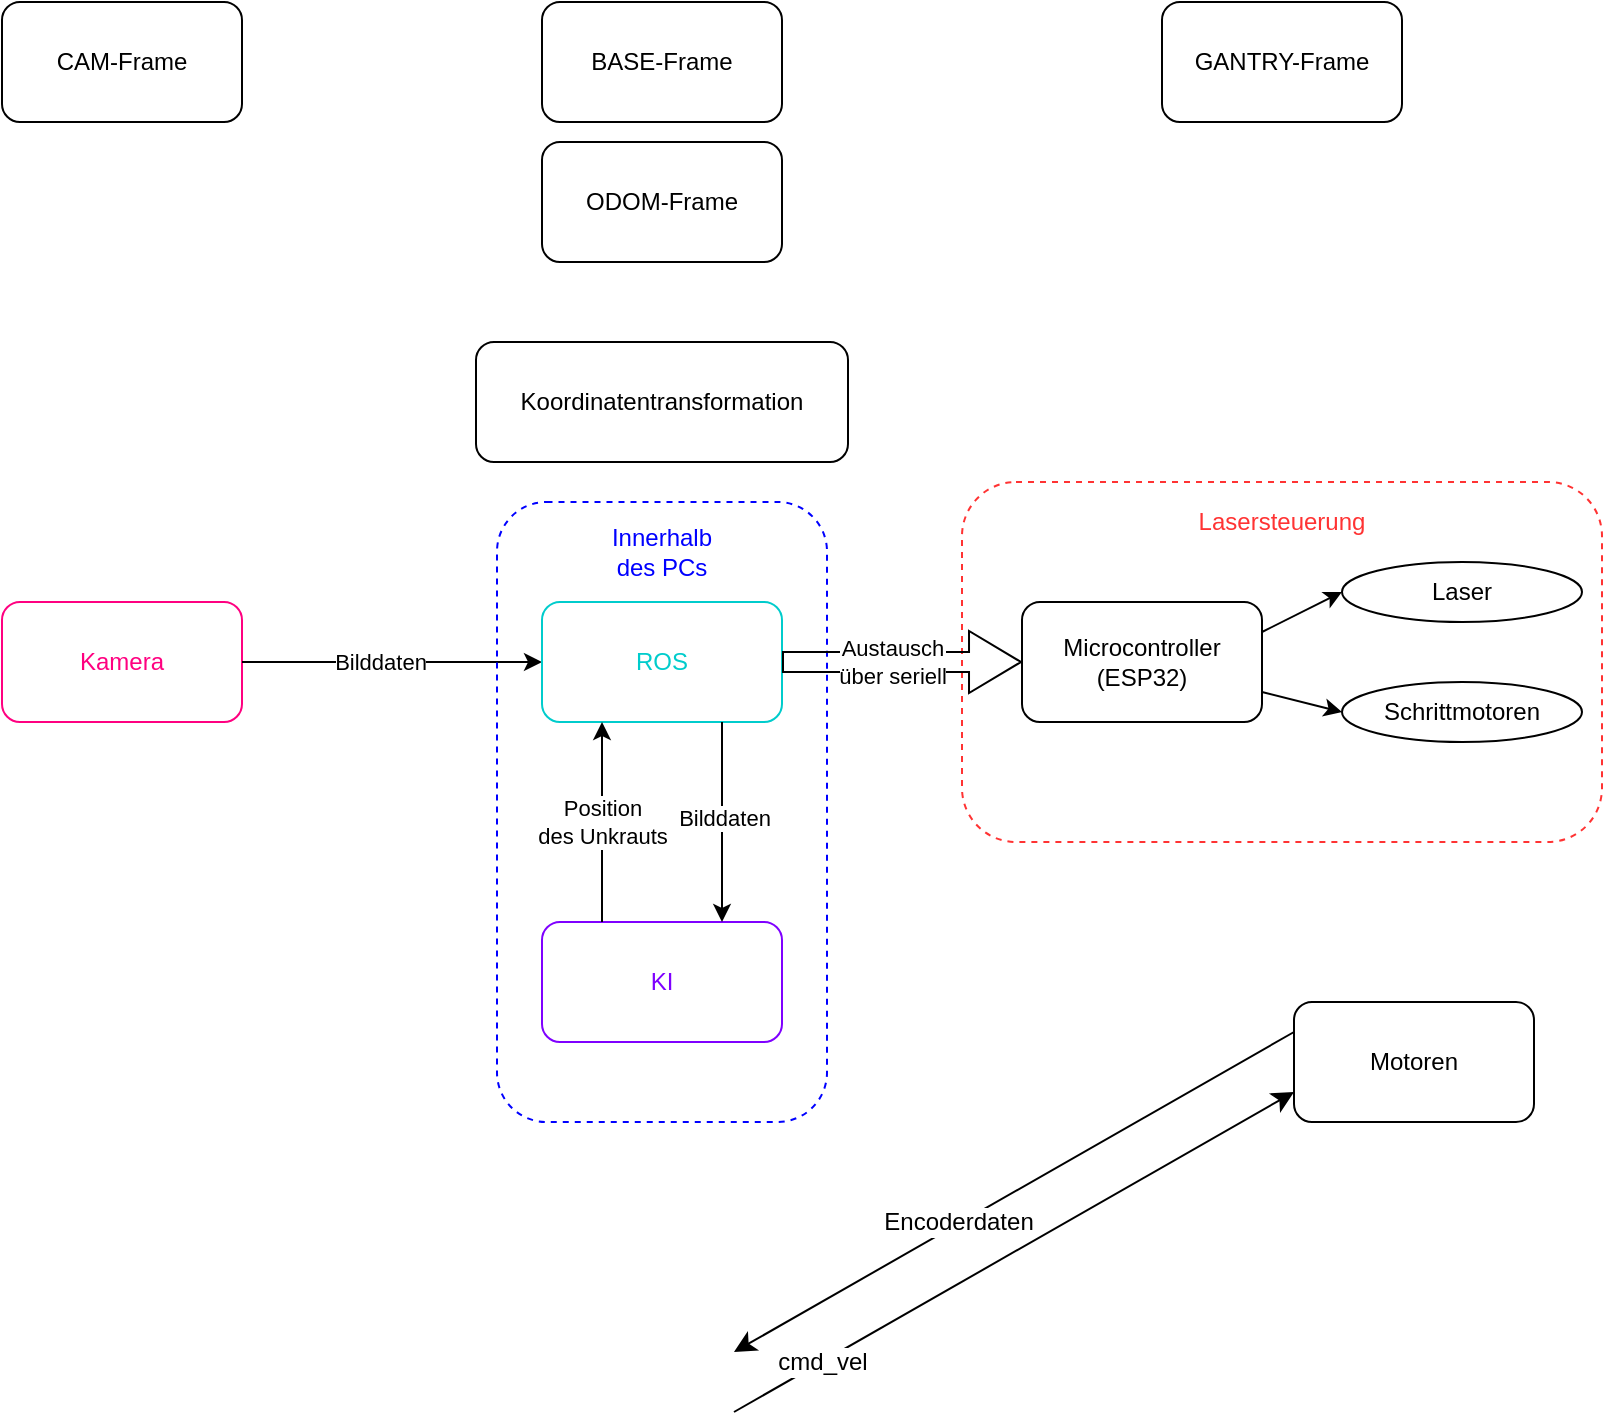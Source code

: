 <mxfile version="26.2.2" pages="2">
  <diagram name="Page-1" id="wtt48YbRe5ttvKdHWdu4">
    <mxGraphModel dx="1174" dy="611" grid="1" gridSize="10" guides="1" tooltips="1" connect="1" arrows="1" fold="1" page="1" pageScale="1" pageWidth="827" pageHeight="1169" math="0" shadow="0">
      <root>
        <mxCell id="0" />
        <mxCell id="1" parent="0" />
        <mxCell id="iBvbxO8lnX9BYuaIvIhf-1" value="Kamera" style="rounded=1;whiteSpace=wrap;html=1;strokeColor=#FF0080;fontColor=#FF0080;" parent="1" vertex="1">
          <mxGeometry x="14" y="400" width="120" height="60" as="geometry" />
        </mxCell>
        <mxCell id="iBvbxO8lnX9BYuaIvIhf-2" value="" style="endArrow=classic;html=1;rounded=0;exitX=1;exitY=0.5;exitDx=0;exitDy=0;entryX=0;entryY=0.5;entryDx=0;entryDy=0;" parent="1" source="iBvbxO8lnX9BYuaIvIhf-1" target="iBvbxO8lnX9BYuaIvIhf-4" edge="1">
          <mxGeometry width="50" height="50" relative="1" as="geometry">
            <mxPoint x="364" y="650" as="sourcePoint" />
            <mxPoint x="284" y="550" as="targetPoint" />
          </mxGeometry>
        </mxCell>
        <mxCell id="iBvbxO8lnX9BYuaIvIhf-3" value="Bilddaten" style="edgeLabel;html=1;align=center;verticalAlign=middle;resizable=0;points=[];" parent="iBvbxO8lnX9BYuaIvIhf-2" vertex="1" connectable="0">
          <mxGeometry x="0.283" y="3" relative="1" as="geometry">
            <mxPoint x="-27" y="3" as="offset" />
          </mxGeometry>
        </mxCell>
        <mxCell id="iBvbxO8lnX9BYuaIvIhf-4" value="ROS" style="rounded=1;whiteSpace=wrap;html=1;strokeColor=#00CCCC;fontColor=#00CCCC;" parent="1" vertex="1">
          <mxGeometry x="284" y="400" width="120" height="60" as="geometry" />
        </mxCell>
        <mxCell id="iBvbxO8lnX9BYuaIvIhf-5" value="KI" style="rounded=1;whiteSpace=wrap;html=1;strokeColor=#7F00FF;fontColor=#7F00FF;" parent="1" vertex="1">
          <mxGeometry x="284" y="560" width="120" height="60" as="geometry" />
        </mxCell>
        <mxCell id="iBvbxO8lnX9BYuaIvIhf-6" value="Position&lt;div&gt;des Unkrauts&lt;/div&gt;" style="endArrow=classic;html=1;rounded=0;entryX=0.25;entryY=1;entryDx=0;entryDy=0;exitX=0.25;exitY=0;exitDx=0;exitDy=0;" parent="1" source="iBvbxO8lnX9BYuaIvIhf-5" target="iBvbxO8lnX9BYuaIvIhf-4" edge="1">
          <mxGeometry width="50" height="50" relative="1" as="geometry">
            <mxPoint x="254" y="540" as="sourcePoint" />
            <mxPoint x="304" y="490" as="targetPoint" />
          </mxGeometry>
        </mxCell>
        <mxCell id="iBvbxO8lnX9BYuaIvIhf-7" value="" style="endArrow=classic;html=1;rounded=0;entryX=0.75;entryY=0;entryDx=0;entryDy=0;exitX=0.75;exitY=1;exitDx=0;exitDy=0;" parent="1" source="iBvbxO8lnX9BYuaIvIhf-4" target="iBvbxO8lnX9BYuaIvIhf-5" edge="1">
          <mxGeometry width="50" height="50" relative="1" as="geometry">
            <mxPoint x="374" y="480" as="sourcePoint" />
            <mxPoint x="334" y="510" as="targetPoint" />
          </mxGeometry>
        </mxCell>
        <mxCell id="iBvbxO8lnX9BYuaIvIhf-8" value="Bilddaten" style="edgeLabel;html=1;align=center;verticalAlign=middle;resizable=0;points=[];" parent="iBvbxO8lnX9BYuaIvIhf-7" vertex="1" connectable="0">
          <mxGeometry x="-0.048" y="1" relative="1" as="geometry">
            <mxPoint as="offset" />
          </mxGeometry>
        </mxCell>
        <mxCell id="iBvbxO8lnX9BYuaIvIhf-9" value="Microcontroller&lt;div&gt;(ESP32)&lt;/div&gt;" style="rounded=1;whiteSpace=wrap;html=1;" parent="1" vertex="1">
          <mxGeometry x="524" y="400" width="120" height="60" as="geometry" />
        </mxCell>
        <mxCell id="iBvbxO8lnX9BYuaIvIhf-10" value="Laser" style="ellipse;whiteSpace=wrap;html=1;" parent="1" vertex="1">
          <mxGeometry x="684" y="380" width="120" height="30" as="geometry" />
        </mxCell>
        <mxCell id="iBvbxO8lnX9BYuaIvIhf-11" value="Schrittmotoren" style="ellipse;whiteSpace=wrap;html=1;" parent="1" vertex="1">
          <mxGeometry x="684" y="440" width="120" height="30" as="geometry" />
        </mxCell>
        <mxCell id="iBvbxO8lnX9BYuaIvIhf-12" value="" style="endArrow=classic;html=1;rounded=0;entryX=0;entryY=0.5;entryDx=0;entryDy=0;exitX=1;exitY=0.25;exitDx=0;exitDy=0;" parent="1" source="iBvbxO8lnX9BYuaIvIhf-9" target="iBvbxO8lnX9BYuaIvIhf-10" edge="1">
          <mxGeometry width="50" height="50" relative="1" as="geometry">
            <mxPoint x="384" y="510" as="sourcePoint" />
            <mxPoint x="684" y="400" as="targetPoint" />
          </mxGeometry>
        </mxCell>
        <mxCell id="iBvbxO8lnX9BYuaIvIhf-13" value="" style="endArrow=classic;html=1;rounded=0;entryX=0;entryY=0.5;entryDx=0;entryDy=0;exitX=1;exitY=0.75;exitDx=0;exitDy=0;" parent="1" source="iBvbxO8lnX9BYuaIvIhf-9" target="iBvbxO8lnX9BYuaIvIhf-11" edge="1">
          <mxGeometry width="50" height="50" relative="1" as="geometry">
            <mxPoint x="384" y="510" as="sourcePoint" />
            <mxPoint x="434" y="460" as="targetPoint" />
          </mxGeometry>
        </mxCell>
        <mxCell id="iBvbxO8lnX9BYuaIvIhf-14" value="" style="rounded=1;whiteSpace=wrap;html=1;fillColor=none;dashed=1;fontColor=#0000FF;strokeColor=#0000FF;" parent="1" vertex="1">
          <mxGeometry x="261.5" y="350" width="165" height="310" as="geometry" />
        </mxCell>
        <mxCell id="iBvbxO8lnX9BYuaIvIhf-15" value="Innerhalb des PCs" style="text;html=1;align=center;verticalAlign=middle;whiteSpace=wrap;rounded=0;fontColor=#0000FF;" parent="1" vertex="1">
          <mxGeometry x="314" y="360" width="60" height="30" as="geometry" />
        </mxCell>
        <mxCell id="iBvbxO8lnX9BYuaIvIhf-16" value="" style="rounded=1;whiteSpace=wrap;html=1;fillColor=none;dashed=1;strokeColor=#FF3333;" parent="1" vertex="1">
          <mxGeometry x="494" y="340" width="320" height="180" as="geometry" />
        </mxCell>
        <mxCell id="iBvbxO8lnX9BYuaIvIhf-17" value="Lasersteuerung" style="text;html=1;align=center;verticalAlign=middle;whiteSpace=wrap;rounded=0;fontColor=#FF3333;" parent="1" vertex="1">
          <mxGeometry x="604" y="350" width="100" height="20" as="geometry" />
        </mxCell>
        <mxCell id="iBvbxO8lnX9BYuaIvIhf-18" value="" style="shape=flexArrow;endArrow=classic;html=1;rounded=0;entryX=0;entryY=0.5;entryDx=0;entryDy=0;exitX=1;exitY=0.5;exitDx=0;exitDy=0;width=10;endSize=8.33;" parent="1" source="iBvbxO8lnX9BYuaIvIhf-4" target="iBvbxO8lnX9BYuaIvIhf-9" edge="1">
          <mxGeometry width="50" height="50" relative="1" as="geometry">
            <mxPoint x="504" y="590" as="sourcePoint" />
            <mxPoint x="474" y="530" as="targetPoint" />
          </mxGeometry>
        </mxCell>
        <mxCell id="iBvbxO8lnX9BYuaIvIhf-19" value="Austausch&lt;div&gt;über seriell&lt;/div&gt;" style="edgeLabel;html=1;align=center;verticalAlign=middle;resizable=0;points=[];" parent="iBvbxO8lnX9BYuaIvIhf-18" vertex="1" connectable="0">
          <mxGeometry x="-0.176" relative="1" as="geometry">
            <mxPoint x="5" as="offset" />
          </mxGeometry>
        </mxCell>
        <mxCell id="9FJz6i8ub-TDWVriTueq-1" value="CAM-Frame" style="rounded=1;whiteSpace=wrap;html=1;" vertex="1" parent="1">
          <mxGeometry x="14" y="100" width="120" height="60" as="geometry" />
        </mxCell>
        <mxCell id="9FJz6i8ub-TDWVriTueq-2" value="ODOM-Frame" style="rounded=1;whiteSpace=wrap;html=1;" vertex="1" parent="1">
          <mxGeometry x="284" y="170" width="120" height="60" as="geometry" />
        </mxCell>
        <mxCell id="9FJz6i8ub-TDWVriTueq-4" value="GANTRY-Frame" style="rounded=1;whiteSpace=wrap;html=1;" vertex="1" parent="1">
          <mxGeometry x="594" y="100" width="120" height="60" as="geometry" />
        </mxCell>
        <mxCell id="9FJz6i8ub-TDWVriTueq-5" value="BASE-Frame" style="rounded=1;whiteSpace=wrap;html=1;" vertex="1" parent="1">
          <mxGeometry x="284" y="100" width="120" height="60" as="geometry" />
        </mxCell>
        <mxCell id="9FJz6i8ub-TDWVriTueq-6" value="Koordinatentransformation" style="rounded=1;whiteSpace=wrap;html=1;" vertex="1" parent="1">
          <mxGeometry x="251" y="270" width="186" height="60" as="geometry" />
        </mxCell>
        <mxCell id="9FJz6i8ub-TDWVriTueq-8" style="edgeStyle=none;curved=1;rounded=0;orthogonalLoop=1;jettySize=auto;html=1;exitX=0;exitY=0.25;exitDx=0;exitDy=0;fontSize=12;startSize=8;endSize=8;" edge="1" parent="1" source="9FJz6i8ub-TDWVriTueq-7">
          <mxGeometry relative="1" as="geometry">
            <mxPoint x="380" y="775" as="targetPoint" />
          </mxGeometry>
        </mxCell>
        <mxCell id="9FJz6i8ub-TDWVriTueq-11" value="Encoderdaten" style="edgeLabel;html=1;align=center;verticalAlign=middle;resizable=0;points=[];fontSize=12;" vertex="1" connectable="0" parent="9FJz6i8ub-TDWVriTueq-8">
          <mxGeometry x="0.2" y="-1" relative="1" as="geometry">
            <mxPoint as="offset" />
          </mxGeometry>
        </mxCell>
        <mxCell id="9FJz6i8ub-TDWVriTueq-7" value="Motoren" style="rounded=1;whiteSpace=wrap;html=1;" vertex="1" parent="1">
          <mxGeometry x="660" y="600" width="120" height="60" as="geometry" />
        </mxCell>
        <mxCell id="9FJz6i8ub-TDWVriTueq-9" style="edgeStyle=none;curved=1;rounded=0;orthogonalLoop=1;jettySize=auto;html=1;fontSize=12;startSize=8;endSize=8;entryX=0;entryY=0.75;entryDx=0;entryDy=0;" edge="1" parent="1" target="9FJz6i8ub-TDWVriTueq-7">
          <mxGeometry relative="1" as="geometry">
            <mxPoint x="450" y="830" as="targetPoint" />
            <mxPoint x="380" y="805" as="sourcePoint" />
          </mxGeometry>
        </mxCell>
        <mxCell id="9FJz6i8ub-TDWVriTueq-10" value="cmd_vel" style="edgeLabel;html=1;align=center;verticalAlign=middle;resizable=0;points=[];fontSize=12;" vertex="1" connectable="0" parent="9FJz6i8ub-TDWVriTueq-9">
          <mxGeometry x="-0.689" relative="1" as="geometry">
            <mxPoint as="offset" />
          </mxGeometry>
        </mxCell>
      </root>
    </mxGraphModel>
  </diagram>
  <diagram id="dHmdNblNlpwiG-6gkuwb" name="Page-2">
    <mxGraphModel dx="1190" dy="717" grid="1" gridSize="10" guides="1" tooltips="1" connect="1" arrows="1" fold="1" page="1" pageScale="1" pageWidth="1169" pageHeight="827" math="0" shadow="0">
      <root>
        <mxCell id="0" />
        <mxCell id="1" parent="0" />
        <mxCell id="MIacoEsUw-lJhR9BbtXd-20" style="edgeStyle=orthogonalEdgeStyle;rounded=0;orthogonalLoop=1;jettySize=auto;html=1;exitX=1;exitY=0.5;exitDx=0;exitDy=0;entryX=0;entryY=0.5;entryDx=0;entryDy=0;dashed=1;dashPattern=1 1;strokeWidth=3;" edge="1" parent="1" source="MIacoEsUw-lJhR9BbtXd-1" target="MIacoEsUw-lJhR9BbtXd-2">
          <mxGeometry relative="1" as="geometry" />
        </mxCell>
        <mxCell id="MIacoEsUw-lJhR9BbtXd-1" value="&lt;span style=&quot;color: rgb(255, 51, 153);&quot;&gt;Kamera&lt;/span&gt;" style="rounded=1;whiteSpace=wrap;html=1;strokeColor=#FF3399;" vertex="1" parent="1">
          <mxGeometry x="90" y="190" width="120" height="60" as="geometry" />
        </mxCell>
        <mxCell id="MIacoEsUw-lJhR9BbtXd-2" value="&lt;span style=&quot;color: rgb(127, 0, 255);&quot;&gt;KI&lt;/span&gt;" style="rounded=1;whiteSpace=wrap;html=1;strokeColor=#7F00FF;" vertex="1" parent="1">
          <mxGeometry x="420" y="190" width="120" height="60" as="geometry" />
        </mxCell>
        <mxCell id="wMu8qNbeHZW5iZgzOgKc-12" style="edgeStyle=orthogonalEdgeStyle;rounded=0;orthogonalLoop=1;jettySize=auto;html=1;exitX=0.25;exitY=1;exitDx=0;exitDy=0;entryX=0;entryY=0.5;entryDx=0;entryDy=0;strokeColor=#FF0000;" edge="1" parent="1" source="MIacoEsUw-lJhR9BbtXd-3" target="wMu8qNbeHZW5iZgzOgKc-3">
          <mxGeometry relative="1" as="geometry" />
        </mxCell>
        <mxCell id="MIacoEsUw-lJhR9BbtXd-3" value="&lt;span style=&quot;color: rgb(255, 0, 0);&quot;&gt;Lasersystem&lt;/span&gt;&lt;div&gt;&lt;span style=&quot;color: rgb(255, 0, 0);&quot;&gt;(ESP32)&lt;/span&gt;&lt;/div&gt;" style="rounded=1;whiteSpace=wrap;html=1;strokeColor=#FF0000;" vertex="1" parent="1">
          <mxGeometry x="750" y="190" width="120" height="60" as="geometry" />
        </mxCell>
        <mxCell id="MIacoEsUw-lJhR9BbtXd-6" value="" style="swimlane;childLayout=stackLayout;horizontal=1;fillColor=none;horizontalStack=1;resizeParent=1;resizeParentMax=0;resizeLast=0;collapsible=0;strokeColor=none;stackBorder=10;stackSpacing=-12;resizable=1;align=center;points=[];whiteSpace=wrap;html=1;" vertex="1" parent="1">
          <mxGeometry y="30" width="970" height="100" as="geometry" />
        </mxCell>
        <mxCell id="MIacoEsUw-lJhR9BbtXd-7" value="Kamera macht Bilder" style="shape=step;perimeter=stepPerimeter;fixedSize=1;points=[];whiteSpace=wrap;html=1;strokeColor=#FF3399;" vertex="1" parent="MIacoEsUw-lJhR9BbtXd-6">
          <mxGeometry x="10" y="33" width="300" height="57" as="geometry" />
        </mxCell>
        <mxCell id="MIacoEsUw-lJhR9BbtXd-8" value="KI erkennt Unkraut auf den Bildern" style="shape=step;perimeter=stepPerimeter;fixedSize=1;points=[];whiteSpace=wrap;html=1;strokeColor=#7F00FF;" vertex="1" parent="MIacoEsUw-lJhR9BbtXd-6">
          <mxGeometry x="298" y="33" width="392" height="57" as="geometry" />
        </mxCell>
        <mxCell id="MIacoEsUw-lJhR9BbtXd-9" value="Lasersystem vernichtet&amp;nbsp;&lt;div&gt;das Unkraut im Fahren&lt;/div&gt;" style="shape=step;perimeter=stepPerimeter;fixedSize=1;points=[];whiteSpace=wrap;html=1;strokeColor=#FF0000;" vertex="1" parent="MIacoEsUw-lJhR9BbtXd-6">
          <mxGeometry x="678" y="33" width="282" height="57" as="geometry" />
        </mxCell>
        <mxCell id="MIacoEsUw-lJhR9BbtXd-10" value="Steuerung des Roboters" style="swimlane;whiteSpace=wrap;html=1;" vertex="1" parent="1">
          <mxGeometry x="20" y="490" width="400" height="120" as="geometry">
            <mxRectangle x="20" y="450" width="170" height="30" as="alternateBounds" />
          </mxGeometry>
        </mxCell>
        <mxCell id="MIacoEsUw-lJhR9BbtXd-4" value="Motoren&lt;div&gt;(Differentialantrieb)&lt;/div&gt;" style="rounded=1;whiteSpace=wrap;html=1;" vertex="1" parent="MIacoEsUw-lJhR9BbtXd-10">
          <mxGeometry x="260" y="40" width="120" height="60" as="geometry" />
        </mxCell>
        <mxCell id="MIacoEsUw-lJhR9BbtXd-11" value="Controller&lt;div&gt;(Steam Deck)&lt;/div&gt;" style="rounded=1;whiteSpace=wrap;html=1;" vertex="1" parent="MIacoEsUw-lJhR9BbtXd-10">
          <mxGeometry x="20" y="40" width="120" height="60" as="geometry" />
        </mxCell>
        <mxCell id="MIacoEsUw-lJhR9BbtXd-12" value="" style="shape=flexArrow;endArrow=classic;html=1;rounded=0;exitX=1;exitY=0.5;exitDx=0;exitDy=0;" edge="1" parent="MIacoEsUw-lJhR9BbtXd-10" source="MIacoEsUw-lJhR9BbtXd-11" target="MIacoEsUw-lJhR9BbtXd-4">
          <mxGeometry width="50" height="50" relative="1" as="geometry">
            <mxPoint x="530" y="-70" as="sourcePoint" />
            <mxPoint x="580" y="-120" as="targetPoint" />
          </mxGeometry>
        </mxCell>
        <mxCell id="MIacoEsUw-lJhR9BbtXd-13" value="&amp;nbsp;cmd_vel&amp;nbsp;" style="edgeLabel;html=1;align=center;verticalAlign=middle;resizable=0;points=[];" vertex="1" connectable="0" parent="MIacoEsUw-lJhR9BbtXd-12">
          <mxGeometry x="0.367" y="-2" relative="1" as="geometry">
            <mxPoint x="-22" y="-12" as="offset" />
          </mxGeometry>
        </mxCell>
        <mxCell id="MIacoEsUw-lJhR9BbtXd-22" style="edgeStyle=orthogonalEdgeStyle;rounded=0;orthogonalLoop=1;jettySize=auto;html=1;exitX=1;exitY=0.5;exitDx=0;exitDy=0;dashed=1;dashPattern=1 1;strokeWidth=3;entryX=0;entryY=0.5;entryDx=0;entryDy=0;" edge="1" parent="1" target="MIacoEsUw-lJhR9BbtXd-3">
          <mxGeometry relative="1" as="geometry">
            <mxPoint x="540" y="219.5" as="sourcePoint" />
            <mxPoint x="750" y="220" as="targetPoint" />
          </mxGeometry>
        </mxCell>
        <mxCell id="MIacoEsUw-lJhR9BbtXd-23" value="&lt;span style=&quot;color: rgb(0, 204, 204);&quot;&gt;ROS&lt;/span&gt;" style="shape=parallelogram;perimeter=parallelogramPerimeter;whiteSpace=wrap;html=1;fixedSize=1;strokeColor=#00CCCC;" vertex="1" parent="1">
          <mxGeometry x="250" y="270" width="120" height="30" as="geometry" />
        </mxCell>
        <mxCell id="MIacoEsUw-lJhR9BbtXd-25" value="" style="endArrow=classic;html=1;rounded=0;entryX=0;entryY=0.5;entryDx=0;entryDy=0;" edge="1" parent="1" target="MIacoEsUw-lJhR9BbtXd-23">
          <mxGeometry width="50" height="50" relative="1" as="geometry">
            <mxPoint x="210" y="240" as="sourcePoint" />
            <mxPoint x="460" y="260" as="targetPoint" />
          </mxGeometry>
        </mxCell>
        <mxCell id="MIacoEsUw-lJhR9BbtXd-26" value="" style="endArrow=classic;html=1;rounded=0;exitX=1;exitY=0.5;exitDx=0;exitDy=0;entryX=0;entryY=0.75;entryDx=0;entryDy=0;" edge="1" parent="1" source="MIacoEsUw-lJhR9BbtXd-23" target="MIacoEsUw-lJhR9BbtXd-2">
          <mxGeometry width="50" height="50" relative="1" as="geometry">
            <mxPoint x="160" y="260" as="sourcePoint" />
            <mxPoint x="260" y="335" as="targetPoint" />
          </mxGeometry>
        </mxCell>
        <mxCell id="MIacoEsUw-lJhR9BbtXd-28" value="Bilddaten" style="edgeLabel;html=1;align=center;verticalAlign=middle;resizable=0;points=[];" vertex="1" connectable="0" parent="MIacoEsUw-lJhR9BbtXd-26">
          <mxGeometry x="0.219" relative="1" as="geometry">
            <mxPoint x="-86" as="offset" />
          </mxGeometry>
        </mxCell>
        <mxCell id="MIacoEsUw-lJhR9BbtXd-27" value="&lt;span style=&quot;color: rgb(0, 204, 204);&quot;&gt;ROS&lt;/span&gt;" style="shape=parallelogram;perimeter=parallelogramPerimeter;whiteSpace=wrap;html=1;fixedSize=1;strokeColor=#00CCCC;" vertex="1" parent="1">
          <mxGeometry x="570" y="330" width="120" height="30" as="geometry" />
        </mxCell>
        <mxCell id="MIacoEsUw-lJhR9BbtXd-29" value="" style="endArrow=classic;html=1;rounded=0;exitX=1;exitY=0.75;exitDx=0;exitDy=0;entryX=0.25;entryY=0;entryDx=0;entryDy=0;" edge="1" parent="1" source="MIacoEsUw-lJhR9BbtXd-2" target="MIacoEsUw-lJhR9BbtXd-27">
          <mxGeometry width="50" height="50" relative="1" as="geometry">
            <mxPoint x="560" y="280" as="sourcePoint" />
            <mxPoint x="610" y="230" as="targetPoint" />
          </mxGeometry>
        </mxCell>
        <mxCell id="MIacoEsUw-lJhR9BbtXd-30" value="Unkraut-Positionen&amp;nbsp;&lt;div&gt;(CAM-Frame)&lt;/div&gt;" style="edgeLabel;html=1;align=center;verticalAlign=middle;resizable=0;points=[];" vertex="1" connectable="0" parent="MIacoEsUw-lJhR9BbtXd-29">
          <mxGeometry x="-0.055" relative="1" as="geometry">
            <mxPoint x="2" as="offset" />
          </mxGeometry>
        </mxCell>
        <mxCell id="MIacoEsUw-lJhR9BbtXd-31" value="" style="endArrow=classic;html=1;rounded=0;exitX=0.75;exitY=0;exitDx=0;exitDy=0;entryX=0;entryY=0.75;entryDx=0;entryDy=0;" edge="1" parent="1" source="MIacoEsUw-lJhR9BbtXd-27" target="MIacoEsUw-lJhR9BbtXd-3">
          <mxGeometry width="50" height="50" relative="1" as="geometry">
            <mxPoint x="760" y="270" as="sourcePoint" />
            <mxPoint x="815" y="340" as="targetPoint" />
          </mxGeometry>
        </mxCell>
        <mxCell id="MIacoEsUw-lJhR9BbtXd-32" value="Unkraut-Positionen&amp;nbsp;&lt;div&gt;(GANTRY-Frame)&lt;/div&gt;&lt;div&gt;[seriell]&lt;/div&gt;" style="edgeLabel;html=1;align=center;verticalAlign=middle;resizable=0;points=[];" vertex="1" connectable="0" parent="MIacoEsUw-lJhR9BbtXd-31">
          <mxGeometry x="-0.055" relative="1" as="geometry">
            <mxPoint x="-2" as="offset" />
          </mxGeometry>
        </mxCell>
        <mxCell id="MIacoEsUw-lJhR9BbtXd-33" value="&lt;span style=&quot;color: rgb(204, 102, 0);&quot;&gt;Koordinatentransformation&lt;/span&gt;" style="rounded=1;whiteSpace=wrap;html=1;strokeColor=#CC6600;" vertex="1" parent="1">
          <mxGeometry x="535" y="450" width="190" height="60" as="geometry" />
        </mxCell>
        <mxCell id="MIacoEsUw-lJhR9BbtXd-34" value="Filter &amp;amp; Clusterer" style="ellipse;whiteSpace=wrap;html=1;" vertex="1" parent="1">
          <mxGeometry x="840" y="460" width="120" height="40" as="geometry" />
        </mxCell>
        <mxCell id="MIacoEsUw-lJhR9BbtXd-42" value="" style="endArrow=classic;startArrow=classic;html=1;rounded=0;entryX=0;entryY=0.5;entryDx=0;entryDy=0;exitX=1;exitY=0.5;exitDx=0;exitDy=0;" edge="1" parent="1" source="MIacoEsUw-lJhR9BbtXd-33" target="MIacoEsUw-lJhR9BbtXd-34">
          <mxGeometry width="50" height="50" relative="1" as="geometry">
            <mxPoint x="560" y="430" as="sourcePoint" />
            <mxPoint x="610" y="380" as="targetPoint" />
          </mxGeometry>
        </mxCell>
        <mxCell id="MIacoEsUw-lJhR9BbtXd-43" value="" style="shape=flexArrow;endArrow=classic;startArrow=classic;html=1;rounded=0;exitX=0.5;exitY=0;exitDx=0;exitDy=0;entryX=0.5;entryY=1;entryDx=0;entryDy=0;" edge="1" parent="1" source="MIacoEsUw-lJhR9BbtXd-33" target="MIacoEsUw-lJhR9BbtXd-27">
          <mxGeometry width="100" height="100" relative="1" as="geometry">
            <mxPoint x="500" y="380" as="sourcePoint" />
            <mxPoint x="600" y="280" as="targetPoint" />
          </mxGeometry>
        </mxCell>
        <mxCell id="MIacoEsUw-lJhR9BbtXd-44" value="Gyroskop" style="rounded=1;whiteSpace=wrap;html=1;" vertex="1" parent="1">
          <mxGeometry x="280" y="399" width="120" height="30" as="geometry" />
        </mxCell>
        <mxCell id="MIacoEsUw-lJhR9BbtXd-48" value="" style="endArrow=classic;html=1;rounded=0;exitX=1;exitY=0.5;exitDx=0;exitDy=0;entryX=0;entryY=0.25;entryDx=0;entryDy=0;" edge="1" parent="1" source="MIacoEsUw-lJhR9BbtXd-44" target="MIacoEsUw-lJhR9BbtXd-33">
          <mxGeometry width="50" height="50" relative="1" as="geometry">
            <mxPoint x="440" y="420" as="sourcePoint" />
            <mxPoint x="490" y="370" as="targetPoint" />
          </mxGeometry>
        </mxCell>
        <mxCell id="MIacoEsUw-lJhR9BbtXd-49" value="" style="endArrow=classic;html=1;rounded=0;exitX=1;exitY=0.5;exitDx=0;exitDy=0;entryX=0;entryY=0.75;entryDx=0;entryDy=0;" edge="1" parent="1" source="MIacoEsUw-lJhR9BbtXd-4" target="MIacoEsUw-lJhR9BbtXd-33">
          <mxGeometry width="50" height="50" relative="1" as="geometry">
            <mxPoint x="410" y="424" as="sourcePoint" />
            <mxPoint x="530" y="490" as="targetPoint" />
          </mxGeometry>
        </mxCell>
        <mxCell id="MIacoEsUw-lJhR9BbtXd-51" value="Encoder-Daten" style="edgeLabel;html=1;align=center;verticalAlign=middle;resizable=0;points=[];" vertex="1" connectable="0" parent="MIacoEsUw-lJhR9BbtXd-49">
          <mxGeometry x="-0.162" y="-2" relative="1" as="geometry">
            <mxPoint x="17" y="15" as="offset" />
          </mxGeometry>
        </mxCell>
        <mxCell id="MIacoEsUw-lJhR9BbtXd-52" value="&lt;span style=&quot;color: rgb(0, 204, 204);&quot;&gt;ROS&lt;/span&gt;" style="shape=parallelogram;perimeter=parallelogramPerimeter;whiteSpace=wrap;html=1;fixedSize=1;strokeColor=#00CCCC;" vertex="1" parent="1">
          <mxGeometry x="430" y="429" width="80" height="20" as="geometry" />
        </mxCell>
        <mxCell id="MIacoEsUw-lJhR9BbtXd-54" value="Gyro-Daten" style="text;whiteSpace=wrap;html=1;" vertex="1" parent="1">
          <mxGeometry x="440" y="399" width="110" height="39" as="geometry" />
        </mxCell>
        <mxCell id="wMu8qNbeHZW5iZgzOgKc-2" value="&lt;span style=&quot;color: rgb(255, 0, 0);&quot;&gt;Schrittmotoren&lt;/span&gt;" style="rounded=1;whiteSpace=wrap;html=1;strokeColor=#FF0000;" vertex="1" parent="1">
          <mxGeometry x="810" y="270" width="120" height="30" as="geometry" />
        </mxCell>
        <mxCell id="wMu8qNbeHZW5iZgzOgKc-3" value="&lt;span style=&quot;color: rgb(255, 0, 0);&quot;&gt;Laser&lt;/span&gt;" style="rounded=1;whiteSpace=wrap;html=1;strokeColor=#FF0000;" vertex="1" parent="1">
          <mxGeometry x="810" y="310" width="120" height="30" as="geometry" />
        </mxCell>
        <mxCell id="wMu8qNbeHZW5iZgzOgKc-6" value="" style="endArrow=classic;html=1;rounded=0;entryX=0;entryY=0.5;entryDx=0;entryDy=0;strokeColor=#FF0000;" edge="1" parent="1" target="wMu8qNbeHZW5iZgzOgKc-2">
          <mxGeometry width="50" height="50" relative="1" as="geometry">
            <mxPoint x="780" y="285" as="sourcePoint" />
            <mxPoint x="580" y="310" as="targetPoint" />
          </mxGeometry>
        </mxCell>
        <mxCell id="wMu8qNbeHZW5iZgzOgKc-16" value="&lt;span style=&quot;color: rgb(0, 204, 204);&quot;&gt;ROS&lt;/span&gt;" style="shape=parallelogram;perimeter=parallelogramPerimeter;whiteSpace=wrap;html=1;fixedSize=1;strokeColor=#00CCCC;" vertex="1" parent="1">
          <mxGeometry x="430" y="520" width="80" height="20" as="geometry" />
        </mxCell>
        <mxCell id="wMu8qNbeHZW5iZgzOgKc-19" value="&lt;span style=&quot;color: rgb(0, 204, 204);&quot;&gt;ROS&lt;/span&gt;" style="shape=parallelogram;perimeter=parallelogramPerimeter;whiteSpace=wrap;html=1;fixedSize=1;strokeColor=#00CCCC;" vertex="1" parent="1">
          <mxGeometry x="740" y="470" width="80" height="20" as="geometry" />
        </mxCell>
      </root>
    </mxGraphModel>
  </diagram>
</mxfile>

